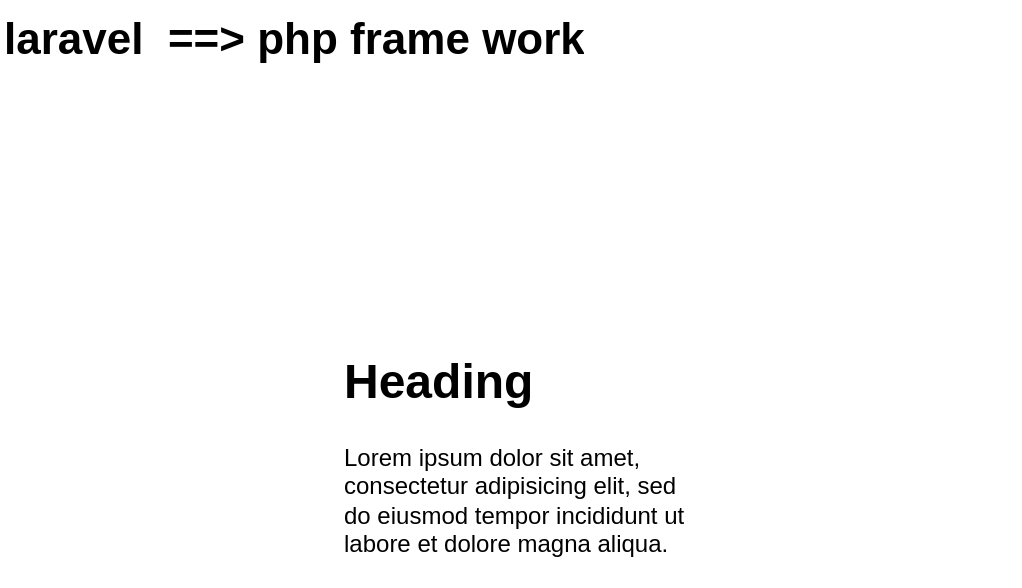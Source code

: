 <mxfile version="26.0.16">
  <diagram name="Page-1" id="6rG8-2jn0kPihVByTZxR">
    <mxGraphModel dx="1050" dy="530" grid="1" gridSize="10" guides="1" tooltips="1" connect="1" arrows="1" fold="1" page="1" pageScale="1" pageWidth="2339" pageHeight="3300" math="0" shadow="0">
      <root>
        <mxCell id="0" />
        <mxCell id="1" parent="0" />
        <mxCell id="694jKUZy2FFjSWzbPc7e-1" value="&lt;font style=&quot;font-size: 22px;&quot;&gt;&lt;b&gt;laravel&amp;nbsp; ==&amp;gt; php frame work&lt;/b&gt;&lt;/font&gt;" style="text;html=1;whiteSpace=wrap;overflow=hidden;rounded=0;" vertex="1" parent="1">
          <mxGeometry x="280" y="50" width="510" height="140" as="geometry" />
        </mxCell>
        <mxCell id="694jKUZy2FFjSWzbPc7e-2" value="&lt;h1 style=&quot;margin-top: 0px;&quot;&gt;Heading&lt;/h1&gt;&lt;p&gt;Lorem ipsum dolor sit amet, consectetur adipisicing elit, sed do eiusmod tempor incididunt ut labore et dolore magna aliqua.&lt;/p&gt;" style="text;html=1;whiteSpace=wrap;overflow=hidden;rounded=0;" vertex="1" parent="1">
          <mxGeometry x="450" y="220" width="180" height="120" as="geometry" />
        </mxCell>
      </root>
    </mxGraphModel>
  </diagram>
</mxfile>
